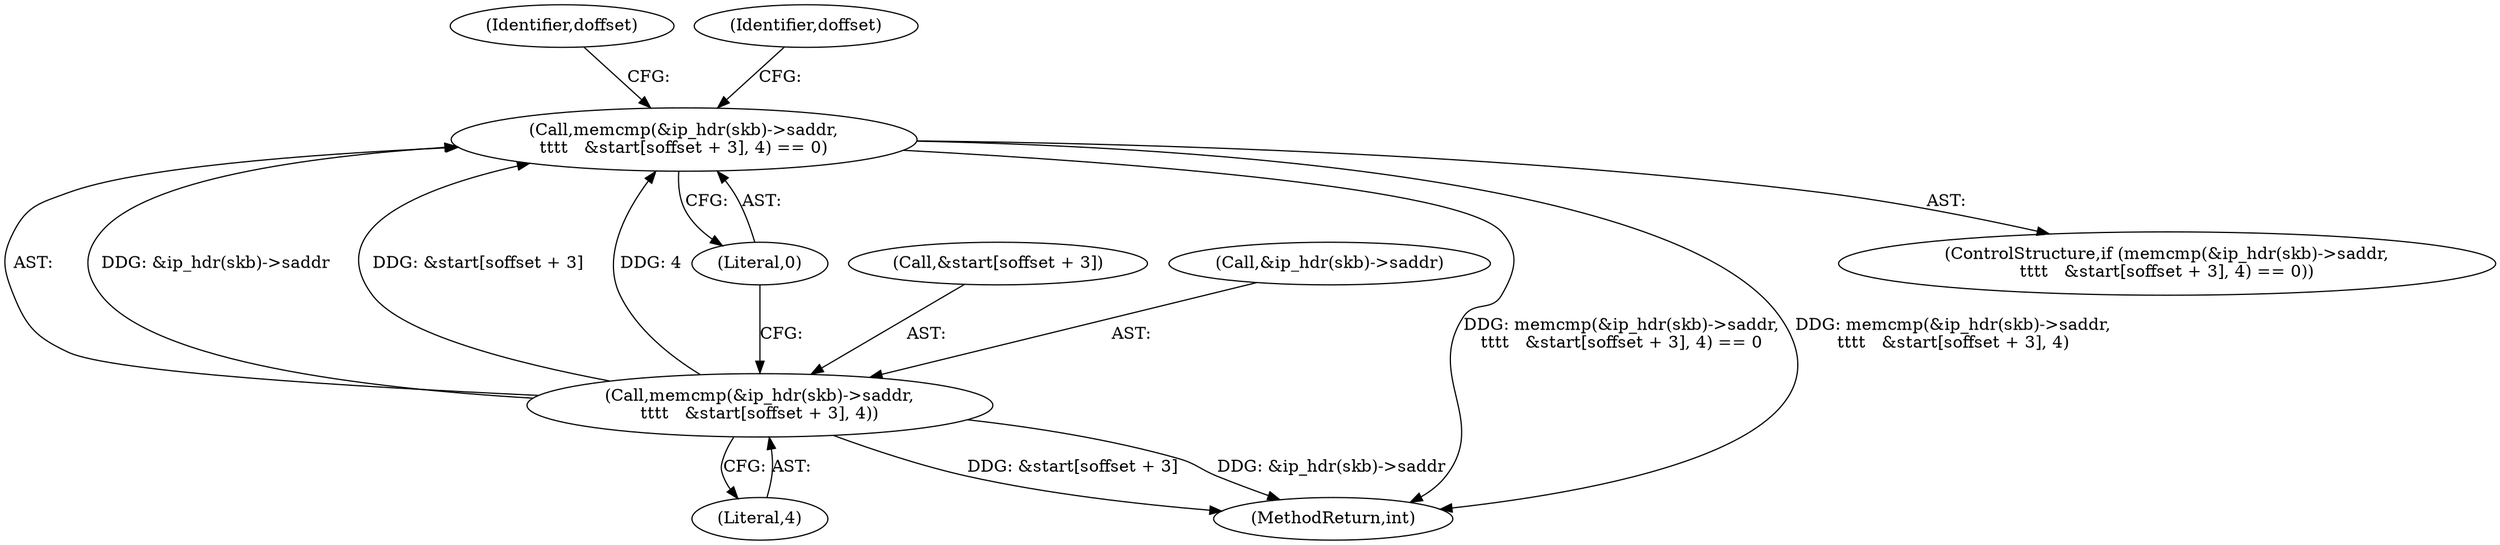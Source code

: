 digraph "0_linux_f6d8bd051c391c1c0458a30b2a7abcd939329259_16@API" {
"1000468" [label="(Call,memcmp(&ip_hdr(skb)->saddr,\n\t\t\t\t   &start[soffset + 3], 4) == 0)"];
"1000469" [label="(Call,memcmp(&ip_hdr(skb)->saddr,\n\t\t\t\t   &start[soffset + 3], 4))"];
"1000482" [label="(Literal,0)"];
"1000481" [label="(Literal,4)"];
"1000488" [label="(Identifier,doffset)"];
"1000469" [label="(Call,memcmp(&ip_hdr(skb)->saddr,\n\t\t\t\t   &start[soffset + 3], 4))"];
"1000612" [label="(MethodReturn,int)"];
"1000475" [label="(Call,&start[soffset + 3])"];
"1000484" [label="(Identifier,doffset)"];
"1000468" [label="(Call,memcmp(&ip_hdr(skb)->saddr,\n\t\t\t\t   &start[soffset + 3], 4) == 0)"];
"1000467" [label="(ControlStructure,if (memcmp(&ip_hdr(skb)->saddr,\n\t\t\t\t   &start[soffset + 3], 4) == 0))"];
"1000470" [label="(Call,&ip_hdr(skb)->saddr)"];
"1000468" -> "1000467"  [label="AST: "];
"1000468" -> "1000482"  [label="CFG: "];
"1000469" -> "1000468"  [label="AST: "];
"1000482" -> "1000468"  [label="AST: "];
"1000484" -> "1000468"  [label="CFG: "];
"1000488" -> "1000468"  [label="CFG: "];
"1000468" -> "1000612"  [label="DDG: memcmp(&ip_hdr(skb)->saddr,\n\t\t\t\t   &start[soffset + 3], 4) == 0"];
"1000468" -> "1000612"  [label="DDG: memcmp(&ip_hdr(skb)->saddr,\n\t\t\t\t   &start[soffset + 3], 4)"];
"1000469" -> "1000468"  [label="DDG: &ip_hdr(skb)->saddr"];
"1000469" -> "1000468"  [label="DDG: &start[soffset + 3]"];
"1000469" -> "1000468"  [label="DDG: 4"];
"1000469" -> "1000481"  [label="CFG: "];
"1000470" -> "1000469"  [label="AST: "];
"1000475" -> "1000469"  [label="AST: "];
"1000481" -> "1000469"  [label="AST: "];
"1000482" -> "1000469"  [label="CFG: "];
"1000469" -> "1000612"  [label="DDG: &start[soffset + 3]"];
"1000469" -> "1000612"  [label="DDG: &ip_hdr(skb)->saddr"];
}
